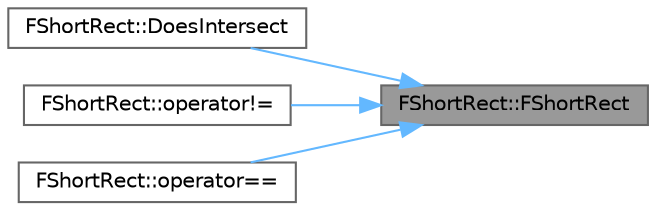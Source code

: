 digraph "FShortRect::FShortRect"
{
 // INTERACTIVE_SVG=YES
 // LATEX_PDF_SIZE
  bgcolor="transparent";
  edge [fontname=Helvetica,fontsize=10,labelfontname=Helvetica,labelfontsize=10];
  node [fontname=Helvetica,fontsize=10,shape=box,height=0.2,width=0.4];
  rankdir="RL";
  Node1 [id="Node000001",label="FShortRect::FShortRect",height=0.2,width=0.4,color="gray40", fillcolor="grey60", style="filled", fontcolor="black",tooltip=" "];
  Node1 -> Node2 [id="edge1_Node000001_Node000002",dir="back",color="steelblue1",style="solid",tooltip=" "];
  Node2 [id="Node000002",label="FShortRect::DoesIntersect",height=0.2,width=0.4,color="grey40", fillcolor="white", style="filled",URL="$d1/d7f/structFShortRect.html#a7779fd133de7e0019e0a5808fcacf437",tooltip=" "];
  Node1 -> Node3 [id="edge2_Node000001_Node000003",dir="back",color="steelblue1",style="solid",tooltip=" "];
  Node3 [id="Node000003",label="FShortRect::operator!=",height=0.2,width=0.4,color="grey40", fillcolor="white", style="filled",URL="$d1/d7f/structFShortRect.html#a5170a97525dcaca91d3075f12daa0af4",tooltip=" "];
  Node1 -> Node4 [id="edge3_Node000001_Node000004",dir="back",color="steelblue1",style="solid",tooltip=" "];
  Node4 [id="Node000004",label="FShortRect::operator==",height=0.2,width=0.4,color="grey40", fillcolor="white", style="filled",URL="$d1/d7f/structFShortRect.html#a4df450653d665de3f2945c3987fcf4b4",tooltip=" "];
}
